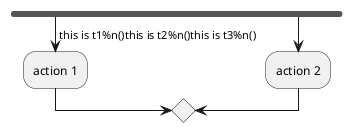 {
  "sha1": "jv68jxxjr63lzk6k0vrpku3o77nk3j1",
  "insertion": {
    "when": "2024-06-03T18:59:32.307Z",
    "url": "https://forum.plantuml.net/15606/activity-arrow-label-overlap-on-some-activity-diagram",
    "user": "plantuml@gmail.com"
  }
}
@startuml
!t="this is t1%n()this is t2%n()this is t3%n()"

fork
->t;
  :action 1;
fork again
  :action 2;
end merge
@enduml

